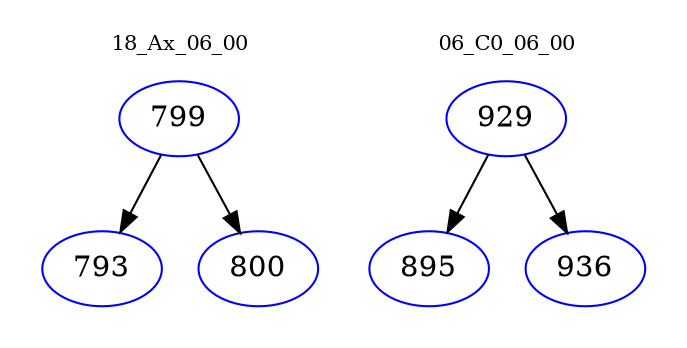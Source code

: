 digraph{
subgraph cluster_0 {
color = white
label = "18_Ax_06_00";
fontsize=10;
T0_799 [label="799", color="blue"]
T0_799 -> T0_793 [color="black"]
T0_793 [label="793", color="blue"]
T0_799 -> T0_800 [color="black"]
T0_800 [label="800", color="blue"]
}
subgraph cluster_1 {
color = white
label = "06_C0_06_00";
fontsize=10;
T1_929 [label="929", color="blue"]
T1_929 -> T1_895 [color="black"]
T1_895 [label="895", color="blue"]
T1_929 -> T1_936 [color="black"]
T1_936 [label="936", color="blue"]
}
}
